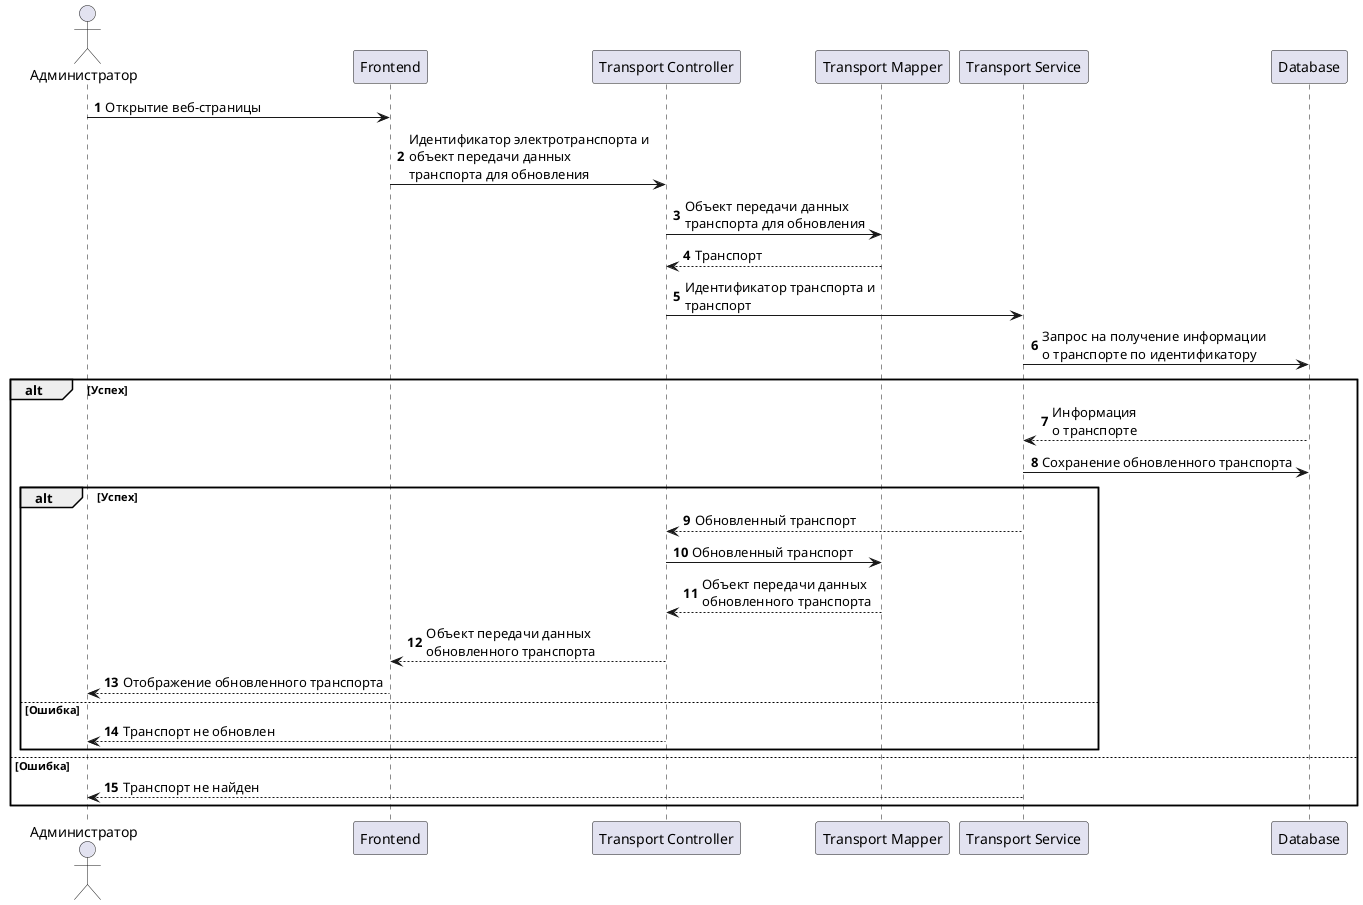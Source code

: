 @startuml
'https://plantuml.com/sequence-diagram

autonumber

actor Администратор as adm
participant Frontend as f
participant "Transport Controller" as tc
participant "Transport Mapper" as tm
participant "Transport Service" as ts
participant Database as db

adm -> f: Открытие веб-страницы
f  -> tc: Идентификатор электротранспорта и\nобъект передачи данных\nтранспорта для обновления
tc -> tm: Объект передачи данных\nтранспорта для обновления
tm --> tc: Транспорт
tc -> ts: Идентификатор транспорта и\nтранспорт
ts -> db: Запрос на получение информации\nо транспорте по идентификатору

alt Успех
    db --> ts: Информация\nо транспорте
    ts -> db: Сохранение обновленного транспорта

    alt Успех
        ts --> tc: Обновленный транспорт
        tc -> tm: Обновленный транспорт
        tm --> tc: Объект передачи данных\nобновленного транспорта
        tc --> f: Объект передачи данных\nобновленного транспорта
        f --> adm: Отображение обновленного транспорта
    else Ошибка
        tc --> adm: Транспорт не обновлен
    end
else Ошибка
    ts --> adm: Транспорт не найден
end

@enduml